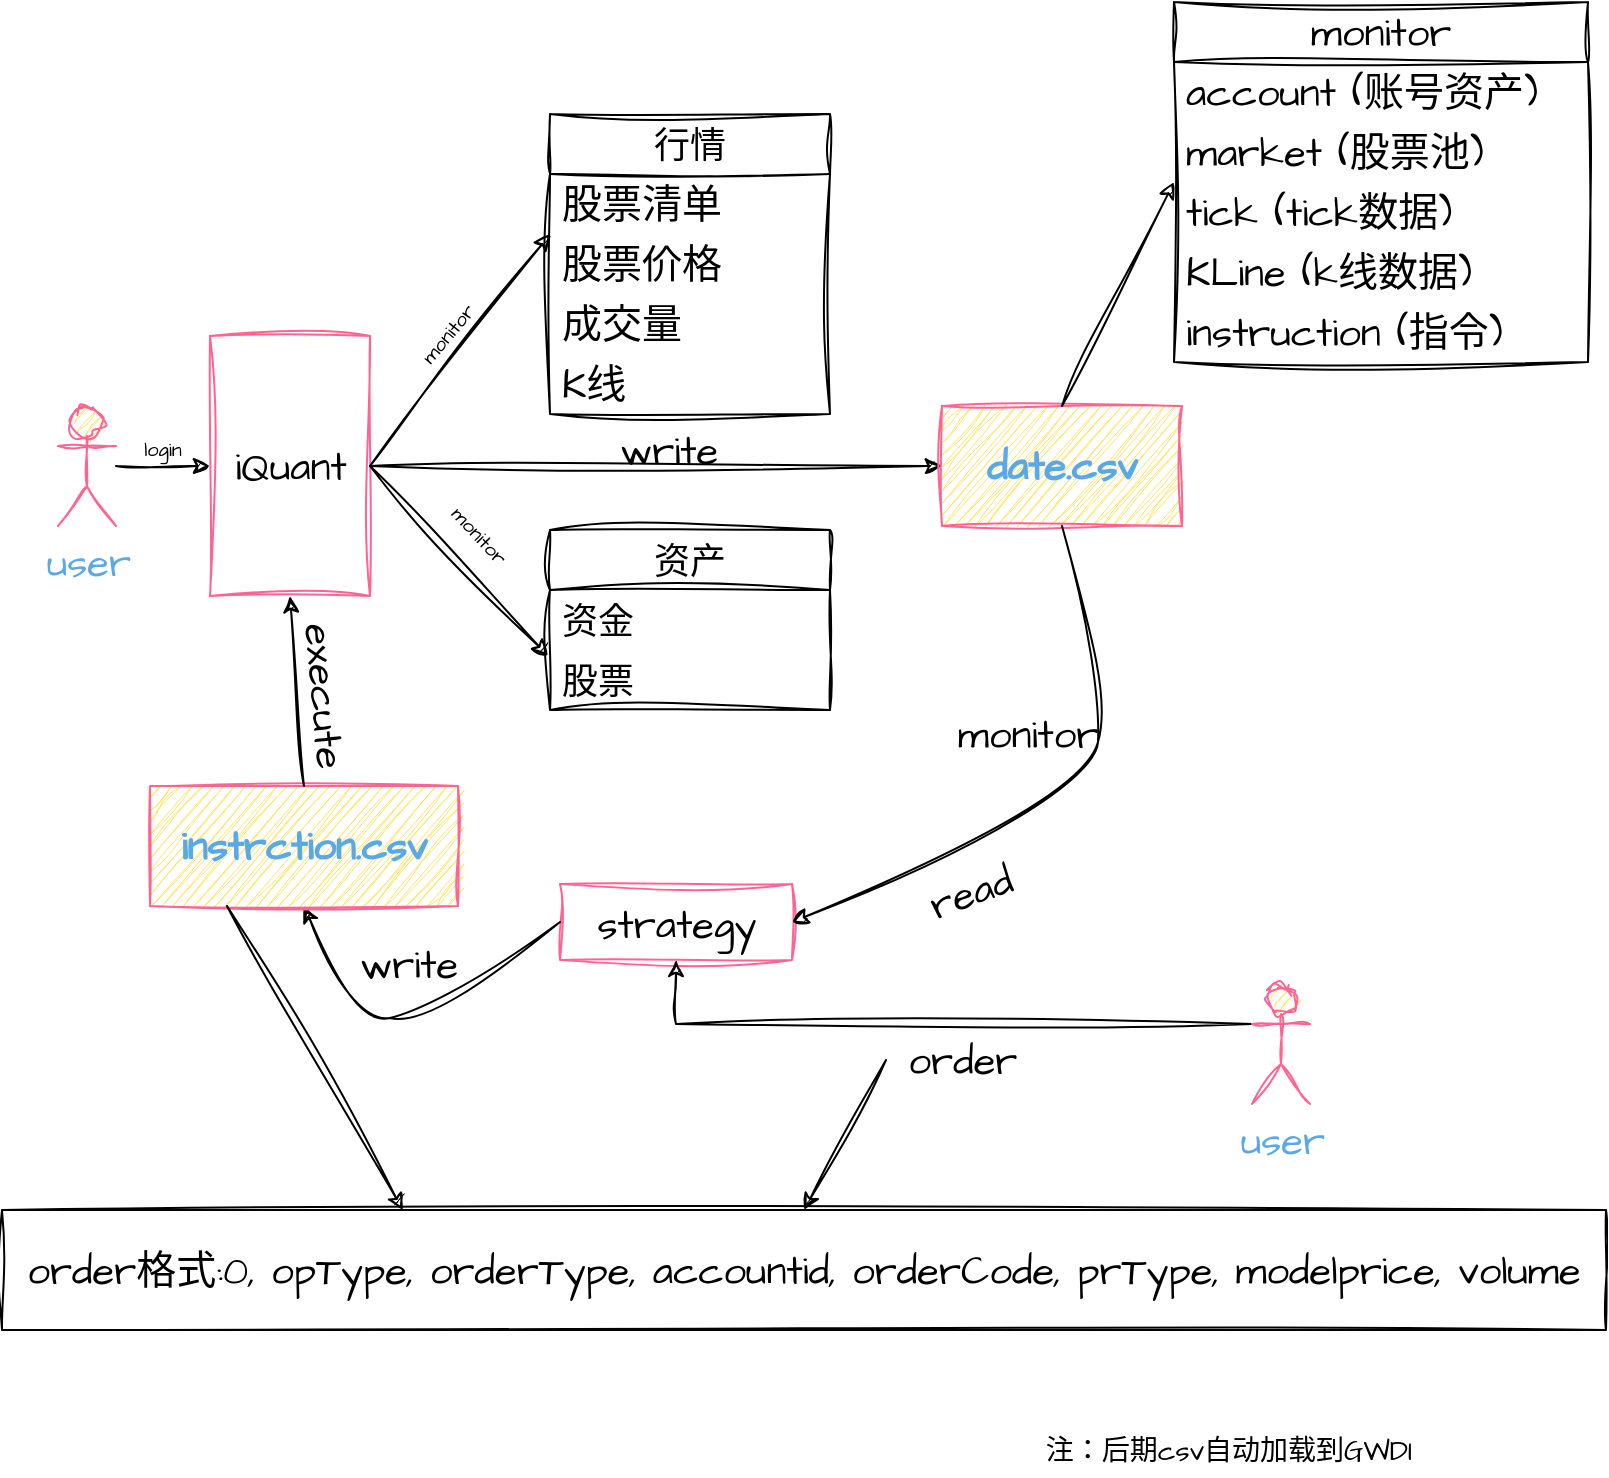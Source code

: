 <mxfile version="21.0.10" type="github">
  <diagram name="第 1 页" id="CLrfdcniHtGFA_o3bpvu">
    <mxGraphModel dx="1272" dy="765" grid="0" gridSize="10" guides="1" tooltips="1" connect="1" arrows="1" fold="1" page="1" pageScale="1" pageWidth="827" pageHeight="1169" math="0" shadow="0">
      <root>
        <mxCell id="0" />
        <mxCell id="1" parent="0" />
        <mxCell id="hLy8-3Ct1I8fsUvzVsxO-1" value="user" style="shape=umlActor;verticalLabelPosition=bottom;verticalAlign=top;html=1;outlineConnect=0;hachureGap=4;fontFamily=Architects Daughter;fontSource=https%3A%2F%2Ffonts.googleapis.com%2Fcss%3Ffamily%3DArchitects%2BDaughter;fontSize=20;labelBackgroundColor=none;fillColor=#FFE45E;strokeColor=#FF6392;fontColor=#5AA9E6;rounded=0;sketch=1;curveFitting=1;jiggle=2;" parent="1" vertex="1">
          <mxGeometry x="47" y="249" width="29" height="60" as="geometry" />
        </mxCell>
        <mxCell id="J5uwWKIG4JOLan59Y8at-34" value="" style="edgeStyle=orthogonalEdgeStyle;rounded=0;hachureGap=4;orthogonalLoop=1;jettySize=auto;html=1;fontFamily=Architects Daughter;fontSource=https%3A%2F%2Ffonts.googleapis.com%2Fcss%3Ffamily%3DArchitects%2BDaughter;fontSize=16;sketch=1;curveFitting=1;jiggle=2;" edge="1" parent="1" source="hLy8-3Ct1I8fsUvzVsxO-2" target="J5uwWKIG4JOLan59Y8at-33">
          <mxGeometry relative="1" as="geometry" />
        </mxCell>
        <mxCell id="hLy8-3Ct1I8fsUvzVsxO-2" value="" style="swimlane;startSize=0;hachureGap=4;fontFamily=Architects Daughter;fontSource=https%3A%2F%2Ffonts.googleapis.com%2Fcss%3Ffamily%3DArchitects%2BDaughter;fontSize=20;labelBackgroundColor=none;fillColor=#FFE45E;strokeColor=#FF6392;fontColor=#5AA9E6;rounded=0;sketch=1;curveFitting=1;jiggle=2;" parent="1" vertex="1">
          <mxGeometry x="123" y="214" width="80" height="130" as="geometry">
            <mxRectangle x="123" y="214" width="50" height="40" as="alternateBounds" />
          </mxGeometry>
        </mxCell>
        <mxCell id="J5uwWKIG4JOLan59Y8at-3" value="iQuant" style="text;html=1;align=center;verticalAlign=middle;resizable=0;points=[];autosize=1;strokeColor=none;fillColor=none;fontSize=20;fontFamily=Architects Daughter;rounded=0;sketch=1;curveFitting=1;jiggle=2;" vertex="1" parent="hLy8-3Ct1I8fsUvzVsxO-2">
          <mxGeometry x="3" y="47" width="74" height="36" as="geometry" />
        </mxCell>
        <mxCell id="J5uwWKIG4JOLan59Y8at-1" value="" style="endArrow=classic;html=1;rounded=0;hachureGap=4;fontFamily=Architects Daughter;fontSource=https%3A%2F%2Ffonts.googleapis.com%2Fcss%3Ffamily%3DArchitects%2BDaughter;fontSize=16;entryX=0;entryY=0.5;entryDx=0;entryDy=0;sketch=1;curveFitting=1;jiggle=2;" edge="1" parent="1" source="hLy8-3Ct1I8fsUvzVsxO-1" target="hLy8-3Ct1I8fsUvzVsxO-2">
          <mxGeometry width="50" height="50" relative="1" as="geometry">
            <mxPoint x="387" y="419" as="sourcePoint" />
            <mxPoint x="437" y="369" as="targetPoint" />
          </mxGeometry>
        </mxCell>
        <mxCell id="J5uwWKIG4JOLan59Y8at-2" value="&lt;font style=&quot;font-size: 10px;&quot;&gt;login&lt;/font&gt;" style="text;html=1;align=center;verticalAlign=middle;resizable=0;points=[];autosize=1;strokeColor=none;fillColor=none;fontSize=20;fontFamily=Architects Daughter;rounded=0;sketch=1;curveFitting=1;jiggle=2;" vertex="1" parent="1">
          <mxGeometry x="78" y="249" width="41" height="36" as="geometry" />
        </mxCell>
        <mxCell id="J5uwWKIG4JOLan59Y8at-7" value="" style="endArrow=classic;html=1;rounded=0;hachureGap=4;fontFamily=Architects Daughter;fontSource=https%3A%2F%2Ffonts.googleapis.com%2Fcss%3Ffamily%3DArchitects%2BDaughter;fontSize=16;exitX=1;exitY=0.5;exitDx=0;exitDy=0;entryX=0;entryY=0;entryDx=0;entryDy=0;entryPerimeter=0;sketch=1;curveFitting=1;jiggle=2;" edge="1" parent="1" source="hLy8-3Ct1I8fsUvzVsxO-2" target="J5uwWKIG4JOLan59Y8at-16">
          <mxGeometry width="50" height="50" relative="1" as="geometry">
            <mxPoint x="387" y="419" as="sourcePoint" />
            <mxPoint x="283" y="184" as="targetPoint" />
          </mxGeometry>
        </mxCell>
        <mxCell id="J5uwWKIG4JOLan59Y8at-9" value="" style="endArrow=classic;html=1;rounded=0;hachureGap=4;fontFamily=Architects Daughter;fontSource=https%3A%2F%2Ffonts.googleapis.com%2Fcss%3Ffamily%3DArchitects%2BDaughter;fontSize=16;entryX=-0.007;entryY=0.1;entryDx=0;entryDy=0;entryPerimeter=0;exitX=1;exitY=0.5;exitDx=0;exitDy=0;sketch=1;curveFitting=1;jiggle=2;" edge="1" parent="1" source="hLy8-3Ct1I8fsUvzVsxO-2" target="J5uwWKIG4JOLan59Y8at-20">
          <mxGeometry width="50" height="50" relative="1" as="geometry">
            <mxPoint x="205" y="278" as="sourcePoint" />
            <mxPoint x="283" y="374" as="targetPoint" />
          </mxGeometry>
        </mxCell>
        <mxCell id="J5uwWKIG4JOLan59Y8at-10" value="&lt;font style=&quot;font-size: 10px;&quot;&gt;monitor&lt;/font&gt;" style="text;html=1;align=center;verticalAlign=middle;resizable=0;points=[];autosize=1;strokeColor=none;fillColor=none;fontSize=20;fontFamily=Architects Daughter;rotation=-50;rounded=0;sketch=1;curveFitting=1;jiggle=2;" vertex="1" parent="1">
          <mxGeometry x="209" y="193" width="60" height="36" as="geometry" />
        </mxCell>
        <mxCell id="J5uwWKIG4JOLan59Y8at-11" value="&lt;font style=&quot;font-size: 10px;&quot;&gt;monitor&lt;/font&gt;" style="text;html=1;align=center;verticalAlign=middle;resizable=0;points=[];autosize=1;strokeColor=none;fillColor=none;fontSize=20;fontFamily=Architects Daughter;rotation=47;rounded=0;sketch=1;curveFitting=1;jiggle=2;" vertex="1" parent="1">
          <mxGeometry x="230" y="293" width="60" height="36" as="geometry" />
        </mxCell>
        <mxCell id="J5uwWKIG4JOLan59Y8at-18" value="&lt;font style=&quot;font-size: 18px;&quot;&gt;资产&lt;/font&gt;" style="swimlane;fontStyle=0;childLayout=stackLayout;horizontal=1;startSize=30;horizontalStack=0;resizeParent=1;resizeParentMax=0;resizeLast=0;collapsible=1;marginBottom=0;whiteSpace=wrap;html=1;hachureGap=4;fontFamily=Architects Daughter;fontSource=https%3A%2F%2Ffonts.googleapis.com%2Fcss%3Ffamily%3DArchitects%2BDaughter;fontSize=20;rounded=0;sketch=1;curveFitting=1;jiggle=2;" vertex="1" parent="1">
          <mxGeometry x="293" y="311" width="140" height="90" as="geometry">
            <mxRectangle x="293" y="311" width="71" height="36" as="alternateBounds" />
          </mxGeometry>
        </mxCell>
        <mxCell id="J5uwWKIG4JOLan59Y8at-19" value="&lt;font style=&quot;font-size: 18px;&quot;&gt;资金&lt;/font&gt;" style="text;strokeColor=none;fillColor=none;align=left;verticalAlign=middle;spacingLeft=4;spacingRight=4;overflow=hidden;points=[[0,0.5],[1,0.5]];portConstraint=eastwest;rotatable=0;whiteSpace=wrap;html=1;fontSize=20;fontFamily=Architects Daughter;rounded=0;sketch=1;curveFitting=1;jiggle=2;" vertex="1" parent="J5uwWKIG4JOLan59Y8at-18">
          <mxGeometry y="30" width="140" height="30" as="geometry" />
        </mxCell>
        <mxCell id="J5uwWKIG4JOLan59Y8at-20" value="&lt;font style=&quot;font-size: 18px;&quot;&gt;股票&lt;/font&gt;" style="text;strokeColor=none;fillColor=none;align=left;verticalAlign=middle;spacingLeft=4;spacingRight=4;overflow=hidden;points=[[0,0.5],[1,0.5]];portConstraint=eastwest;rotatable=0;whiteSpace=wrap;html=1;fontSize=20;fontFamily=Architects Daughter;rounded=0;sketch=1;curveFitting=1;jiggle=2;" vertex="1" parent="J5uwWKIG4JOLan59Y8at-18">
          <mxGeometry y="60" width="140" height="30" as="geometry" />
        </mxCell>
        <mxCell id="J5uwWKIG4JOLan59Y8at-14" value="&lt;font style=&quot;font-size: 18px;&quot;&gt;行情&lt;/font&gt;" style="swimlane;fontStyle=0;childLayout=stackLayout;horizontal=1;startSize=30;horizontalStack=0;resizeParent=1;resizeParentMax=0;resizeLast=0;collapsible=1;marginBottom=0;whiteSpace=wrap;html=1;hachureGap=4;fontFamily=Architects Daughter;fontSource=https%3A%2F%2Ffonts.googleapis.com%2Fcss%3Ffamily%3DArchitects%2BDaughter;fontSize=20;rounded=0;sketch=1;curveFitting=1;jiggle=2;" vertex="1" parent="1">
          <mxGeometry x="293" y="103" width="140" height="150" as="geometry">
            <mxRectangle x="293" y="103" width="71" height="36" as="alternateBounds" />
          </mxGeometry>
        </mxCell>
        <mxCell id="J5uwWKIG4JOLan59Y8at-15" value="股票清单" style="text;strokeColor=none;fillColor=none;align=left;verticalAlign=middle;spacingLeft=4;spacingRight=4;overflow=hidden;points=[[0,0.5],[1,0.5]];portConstraint=eastwest;rotatable=0;whiteSpace=wrap;html=1;fontSize=20;fontFamily=Architects Daughter;rounded=0;sketch=1;curveFitting=1;jiggle=2;" vertex="1" parent="J5uwWKIG4JOLan59Y8at-14">
          <mxGeometry y="30" width="140" height="30" as="geometry" />
        </mxCell>
        <mxCell id="J5uwWKIG4JOLan59Y8at-16" value="股票价格" style="text;strokeColor=none;fillColor=none;align=left;verticalAlign=middle;spacingLeft=4;spacingRight=4;overflow=hidden;points=[[0,0.5],[1,0.5]];portConstraint=eastwest;rotatable=0;whiteSpace=wrap;html=1;fontSize=20;fontFamily=Architects Daughter;rounded=0;sketch=1;curveFitting=1;jiggle=2;" vertex="1" parent="J5uwWKIG4JOLan59Y8at-14">
          <mxGeometry y="60" width="140" height="30" as="geometry" />
        </mxCell>
        <mxCell id="J5uwWKIG4JOLan59Y8at-17" value="成交量&lt;br&gt;" style="text;strokeColor=none;fillColor=none;align=left;verticalAlign=middle;spacingLeft=4;spacingRight=4;overflow=hidden;points=[[0,0.5],[1,0.5]];portConstraint=eastwest;rotatable=0;whiteSpace=wrap;html=1;fontSize=20;fontFamily=Architects Daughter;rounded=0;sketch=1;curveFitting=1;jiggle=2;" vertex="1" parent="J5uwWKIG4JOLan59Y8at-14">
          <mxGeometry y="90" width="140" height="30" as="geometry" />
        </mxCell>
        <mxCell id="J5uwWKIG4JOLan59Y8at-32" value="K线" style="text;strokeColor=none;fillColor=none;align=left;verticalAlign=middle;spacingLeft=4;spacingRight=4;overflow=hidden;points=[[0,0.5],[1,0.5]];portConstraint=eastwest;rotatable=0;whiteSpace=wrap;html=1;fontSize=20;fontFamily=Architects Daughter;rounded=0;sketch=1;curveFitting=1;jiggle=2;" vertex="1" parent="J5uwWKIG4JOLan59Y8at-14">
          <mxGeometry y="120" width="140" height="30" as="geometry" />
        </mxCell>
        <mxCell id="J5uwWKIG4JOLan59Y8at-33" value="date.csv" style="whiteSpace=wrap;html=1;fontSize=20;fontFamily=Architects Daughter;fillColor=#FFE45E;strokeColor=#FF6392;fontColor=#5AA9E6;fontStyle=1;startSize=0;hachureGap=4;fontSource=https%3A%2F%2Ffonts.googleapis.com%2Fcss%3Ffamily%3DArchitects%2BDaughter;labelBackgroundColor=none;rounded=0;sketch=1;curveFitting=1;jiggle=2;" vertex="1" parent="1">
          <mxGeometry x="489" y="249" width="120" height="60" as="geometry" />
        </mxCell>
        <mxCell id="J5uwWKIG4JOLan59Y8at-35" value="&lt;font style=&quot;font-size: 20px;&quot;&gt;write&lt;/font&gt;" style="text;html=1;align=center;verticalAlign=middle;resizable=0;points=[];autosize=1;strokeColor=none;fillColor=none;fontSize=20;fontFamily=Architects Daughter;rounded=0;sketch=1;curveFitting=1;jiggle=2;" vertex="1" parent="1">
          <mxGeometry x="318" y="253" width="67" height="36" as="geometry" />
        </mxCell>
        <mxCell id="J5uwWKIG4JOLan59Y8at-36" value="" style="swimlane;startSize=0;hachureGap=4;fontFamily=Architects Daughter;fontSource=https%3A%2F%2Ffonts.googleapis.com%2Fcss%3Ffamily%3DArchitects%2BDaughter;fontSize=20;labelBackgroundColor=none;fillColor=#FFE45E;strokeColor=#FF6392;fontColor=#5AA9E6;rounded=0;sketch=1;curveFitting=1;jiggle=2;" vertex="1" parent="1">
          <mxGeometry x="298" y="488" width="116" height="38" as="geometry">
            <mxRectangle x="123" y="214" width="50" height="40" as="alternateBounds" />
          </mxGeometry>
        </mxCell>
        <mxCell id="J5uwWKIG4JOLan59Y8at-37" value="strategy" style="text;html=1;align=center;verticalAlign=middle;resizable=0;points=[];autosize=1;strokeColor=none;fillColor=none;fontSize=20;fontFamily=Architects Daughter;container=1;rounded=0;sketch=1;curveFitting=1;jiggle=2;" vertex="1" parent="J5uwWKIG4JOLan59Y8at-36">
          <mxGeometry x="9" y="2" width="98" height="36" as="geometry" />
        </mxCell>
        <mxCell id="J5uwWKIG4JOLan59Y8at-41" value="" style="curved=1;endArrow=classic;html=1;rounded=0;hachureGap=4;fontFamily=Architects Daughter;fontSource=https%3A%2F%2Ffonts.googleapis.com%2Fcss%3Ffamily%3DArchitects%2BDaughter;fontSize=16;exitX=0.5;exitY=1;exitDx=0;exitDy=0;entryX=1;entryY=0.5;entryDx=0;entryDy=0;sketch=1;curveFitting=1;jiggle=2;" edge="1" parent="1" source="J5uwWKIG4JOLan59Y8at-33" target="J5uwWKIG4JOLan59Y8at-36">
          <mxGeometry width="50" height="50" relative="1" as="geometry">
            <mxPoint x="387" y="464" as="sourcePoint" />
            <mxPoint x="437" y="414" as="targetPoint" />
            <Array as="points">
              <mxPoint x="574" y="386" />
              <mxPoint x="560" y="448" />
            </Array>
          </mxGeometry>
        </mxCell>
        <mxCell id="J5uwWKIG4JOLan59Y8at-42" value="" style="curved=1;endArrow=classic;html=1;rounded=0;hachureGap=4;fontFamily=Architects Daughter;fontSource=https%3A%2F%2Ffonts.googleapis.com%2Fcss%3Ffamily%3DArchitects%2BDaughter;fontSize=16;exitX=0;exitY=0.5;exitDx=0;exitDy=0;entryX=0.5;entryY=1;entryDx=0;entryDy=0;sketch=1;curveFitting=1;jiggle=2;" edge="1" parent="1" source="J5uwWKIG4JOLan59Y8at-36" target="J5uwWKIG4JOLan59Y8at-45">
          <mxGeometry width="50" height="50" relative="1" as="geometry">
            <mxPoint x="153" y="512" as="sourcePoint" />
            <mxPoint x="179" y="501" as="targetPoint" />
            <Array as="points">
              <mxPoint x="231" y="555" />
              <mxPoint x="195" y="555" />
            </Array>
          </mxGeometry>
        </mxCell>
        <mxCell id="J5uwWKIG4JOLan59Y8at-43" value="read" style="text;html=1;align=center;verticalAlign=middle;resizable=0;points=[];autosize=1;strokeColor=none;fillColor=none;fontSize=20;fontFamily=Architects Daughter;rotation=-20;rounded=0;sketch=1;curveFitting=1;jiggle=2;" vertex="1" parent="1">
          <mxGeometry x="473" y="474" width="60" height="36" as="geometry" />
        </mxCell>
        <mxCell id="J5uwWKIG4JOLan59Y8at-44" value="write" style="text;html=1;align=center;verticalAlign=middle;resizable=0;points=[];autosize=1;strokeColor=none;fillColor=none;fontSize=20;fontFamily=Architects Daughter;rounded=0;sketch=1;curveFitting=1;jiggle=2;" vertex="1" parent="1">
          <mxGeometry x="188" y="510" width="67" height="36" as="geometry" />
        </mxCell>
        <mxCell id="J5uwWKIG4JOLan59Y8at-45" value="instrction.csv" style="whiteSpace=wrap;html=1;fontSize=20;fontFamily=Architects Daughter;fillColor=#FFE45E;strokeColor=#FF6392;fontColor=#5AA9E6;fontStyle=1;startSize=0;hachureGap=4;fontSource=https%3A%2F%2Ffonts.googleapis.com%2Fcss%3Ffamily%3DArchitects%2BDaughter;labelBackgroundColor=none;rounded=0;sketch=1;curveFitting=1;jiggle=2;" vertex="1" parent="1">
          <mxGeometry x="93" y="439" width="154" height="60" as="geometry" />
        </mxCell>
        <mxCell id="J5uwWKIG4JOLan59Y8at-46" value="" style="endArrow=classic;html=1;rounded=0;hachureGap=4;fontFamily=Architects Daughter;fontSource=https%3A%2F%2Ffonts.googleapis.com%2Fcss%3Ffamily%3DArchitects%2BDaughter;fontSize=16;exitX=0.5;exitY=0;exitDx=0;exitDy=0;entryX=0.5;entryY=1;entryDx=0;entryDy=0;sketch=1;curveFitting=1;jiggle=2;" edge="1" parent="1" source="J5uwWKIG4JOLan59Y8at-45" target="hLy8-3Ct1I8fsUvzVsxO-2">
          <mxGeometry width="50" height="50" relative="1" as="geometry">
            <mxPoint x="387" y="425" as="sourcePoint" />
            <mxPoint x="437" y="375" as="targetPoint" />
          </mxGeometry>
        </mxCell>
        <mxCell id="J5uwWKIG4JOLan59Y8at-47" value="execute" style="text;html=1;align=center;verticalAlign=middle;resizable=0;points=[];autosize=1;strokeColor=none;fillColor=none;fontSize=20;fontFamily=Architects Daughter;rotation=85;rounded=0;sketch=1;curveFitting=1;jiggle=2;" vertex="1" parent="1">
          <mxGeometry x="135" y="375" width="91" height="36" as="geometry" />
        </mxCell>
        <mxCell id="J5uwWKIG4JOLan59Y8at-53" value="&lt;font style=&quot;font-size: 14px;&quot;&gt;注：后期csv自动加载到GWDI&lt;/font&gt;" style="text;html=1;strokeColor=none;fillColor=none;align=center;verticalAlign=middle;whiteSpace=wrap;rounded=0;fontSize=20;fontFamily=Architects Daughter;sketch=1;curveFitting=1;jiggle=2;" vertex="1" parent="1">
          <mxGeometry x="444" y="754" width="377" height="30" as="geometry" />
        </mxCell>
        <mxCell id="J5uwWKIG4JOLan59Y8at-55" value="monitor" style="swimlane;fontStyle=0;childLayout=stackLayout;horizontal=1;startSize=30;horizontalStack=0;resizeParent=1;resizeParentMax=0;resizeLast=0;collapsible=1;marginBottom=0;whiteSpace=wrap;html=1;hachureGap=4;fontFamily=Architects Daughter;fontSource=https%3A%2F%2Ffonts.googleapis.com%2Fcss%3Ffamily%3DArchitects%2BDaughter;fontSize=20;rounded=0;sketch=1;curveFitting=1;jiggle=2;" vertex="1" parent="1">
          <mxGeometry x="605" y="47" width="207" height="180" as="geometry">
            <mxRectangle x="605" y="47" width="70" height="36" as="alternateBounds" />
          </mxGeometry>
        </mxCell>
        <mxCell id="J5uwWKIG4JOLan59Y8at-56" value="account (账号资产)" style="text;strokeColor=none;fillColor=none;align=left;verticalAlign=middle;spacingLeft=4;spacingRight=4;overflow=hidden;points=[[0,0.5],[1,0.5]];portConstraint=eastwest;rotatable=0;whiteSpace=wrap;html=1;fontSize=20;fontFamily=Architects Daughter;rounded=0;sketch=1;curveFitting=1;jiggle=2;" vertex="1" parent="J5uwWKIG4JOLan59Y8at-55">
          <mxGeometry y="30" width="207" height="30" as="geometry" />
        </mxCell>
        <mxCell id="J5uwWKIG4JOLan59Y8at-57" value="market (股票池)" style="text;strokeColor=none;fillColor=none;align=left;verticalAlign=middle;spacingLeft=4;spacingRight=4;overflow=hidden;points=[[0,0.5],[1,0.5]];portConstraint=eastwest;rotatable=0;whiteSpace=wrap;html=1;fontSize=20;fontFamily=Architects Daughter;rounded=0;sketch=1;curveFitting=1;jiggle=2;" vertex="1" parent="J5uwWKIG4JOLan59Y8at-55">
          <mxGeometry y="60" width="207" height="30" as="geometry" />
        </mxCell>
        <mxCell id="J5uwWKIG4JOLan59Y8at-58" value="tick (tick数据)" style="text;strokeColor=none;fillColor=none;align=left;verticalAlign=middle;spacingLeft=4;spacingRight=4;overflow=hidden;points=[[0,0.5],[1,0.5]];portConstraint=eastwest;rotatable=0;whiteSpace=wrap;html=1;fontSize=20;fontFamily=Architects Daughter;rounded=0;sketch=1;curveFitting=1;jiggle=2;" vertex="1" parent="J5uwWKIG4JOLan59Y8at-55">
          <mxGeometry y="90" width="207" height="30" as="geometry" />
        </mxCell>
        <mxCell id="J5uwWKIG4JOLan59Y8at-68" value="KLine (k线数据)" style="text;strokeColor=none;fillColor=none;align=left;verticalAlign=middle;spacingLeft=4;spacingRight=4;overflow=hidden;points=[[0,0.5],[1,0.5]];portConstraint=eastwest;rotatable=0;whiteSpace=wrap;html=1;fontSize=20;fontFamily=Architects Daughter;rounded=0;sketch=1;curveFitting=1;jiggle=2;" vertex="1" parent="J5uwWKIG4JOLan59Y8at-55">
          <mxGeometry y="120" width="207" height="30" as="geometry" />
        </mxCell>
        <mxCell id="J5uwWKIG4JOLan59Y8at-96" value="instruction (指令)" style="text;strokeColor=none;fillColor=none;align=left;verticalAlign=middle;spacingLeft=4;spacingRight=4;overflow=hidden;points=[[0,0.5],[1,0.5]];portConstraint=eastwest;rotatable=0;whiteSpace=wrap;html=1;fontSize=20;fontFamily=Architects Daughter;rounded=0;sketch=1;curveFitting=1;jiggle=2;" vertex="1" parent="J5uwWKIG4JOLan59Y8at-55">
          <mxGeometry y="150" width="207" height="30" as="geometry" />
        </mxCell>
        <mxCell id="J5uwWKIG4JOLan59Y8at-60" value="" style="endArrow=classic;html=1;rounded=0;hachureGap=4;fontFamily=Architects Daughter;fontSource=https%3A%2F%2Ffonts.googleapis.com%2Fcss%3Ffamily%3DArchitects%2BDaughter;fontSize=16;exitX=0.5;exitY=0;exitDx=0;exitDy=0;entryX=0;entryY=0.5;entryDx=0;entryDy=0;sketch=1;curveFitting=1;jiggle=2;" edge="1" parent="1" source="J5uwWKIG4JOLan59Y8at-33" target="J5uwWKIG4JOLan59Y8at-55">
          <mxGeometry width="50" height="50" relative="1" as="geometry">
            <mxPoint x="387" y="466" as="sourcePoint" />
            <mxPoint x="437" y="416" as="targetPoint" />
          </mxGeometry>
        </mxCell>
        <mxCell id="J5uwWKIG4JOLan59Y8at-69" value="monitor" style="text;html=1;strokeColor=none;fillColor=none;align=center;verticalAlign=middle;whiteSpace=wrap;rounded=0;fontSize=20;fontFamily=Architects Daughter;rotation=0;sketch=1;curveFitting=1;jiggle=2;" vertex="1" parent="1">
          <mxGeometry x="502" y="398" width="60" height="30" as="geometry" />
        </mxCell>
        <mxCell id="J5uwWKIG4JOLan59Y8at-76" style="edgeStyle=orthogonalEdgeStyle;rounded=0;orthogonalLoop=1;jettySize=auto;html=1;exitX=0;exitY=0.333;exitDx=0;exitDy=0;exitPerimeter=0;entryX=0.5;entryY=1;entryDx=0;entryDy=0;sketch=1;curveFitting=1;jiggle=2;" edge="1" parent="1" source="J5uwWKIG4JOLan59Y8at-71" target="J5uwWKIG4JOLan59Y8at-36">
          <mxGeometry relative="1" as="geometry" />
        </mxCell>
        <mxCell id="J5uwWKIG4JOLan59Y8at-71" value="user" style="shape=umlActor;verticalLabelPosition=bottom;verticalAlign=top;html=1;outlineConnect=0;hachureGap=4;fontFamily=Architects Daughter;fontSource=https%3A%2F%2Ffonts.googleapis.com%2Fcss%3Ffamily%3DArchitects%2BDaughter;fontSize=20;labelBackgroundColor=none;fillColor=#FFE45E;strokeColor=#FF6392;fontColor=#5AA9E6;rounded=0;sketch=1;curveFitting=1;jiggle=2;" vertex="1" parent="1">
          <mxGeometry x="644" y="538" width="29" height="60" as="geometry" />
        </mxCell>
        <mxCell id="J5uwWKIG4JOLan59Y8at-78" value="order" style="text;html=1;align=center;verticalAlign=middle;resizable=0;points=[];autosize=1;strokeColor=none;fillColor=none;fontSize=20;fontFamily=Architects Daughter;rotation=0;rounded=0;sketch=1;curveFitting=1;jiggle=2;" vertex="1" parent="1">
          <mxGeometry x="463" y="558" width="72" height="36" as="geometry" />
        </mxCell>
        <mxCell id="J5uwWKIG4JOLan59Y8at-80" value="order格式:0, opType, orderType, accountid, orderCode, prType, modelprice, volume" style="whiteSpace=wrap;html=1;hachureGap=4;fontFamily=Architects Daughter;fontSource=https%3A%2F%2Ffonts.googleapis.com%2Fcss%3Ffamily%3DArchitects%2BDaughter;fontSize=20;sketch=1;curveFitting=1;jiggle=2;" vertex="1" parent="1">
          <mxGeometry x="19" y="651" width="802" height="60" as="geometry" />
        </mxCell>
        <mxCell id="J5uwWKIG4JOLan59Y8at-83" value="" style="endArrow=classic;html=1;rounded=0;hachureGap=4;fontFamily=Architects Daughter;fontSource=https%3A%2F%2Ffonts.googleapis.com%2Fcss%3Ffamily%3DArchitects%2BDaughter;fontSize=16;entryX=0.5;entryY=0;entryDx=0;entryDy=0;exitX=-0.028;exitY=0.5;exitDx=0;exitDy=0;exitPerimeter=0;sketch=1;curveFitting=1;jiggle=2;" edge="1" parent="1" source="J5uwWKIG4JOLan59Y8at-78" target="J5uwWKIG4JOLan59Y8at-80">
          <mxGeometry width="50" height="50" relative="1" as="geometry">
            <mxPoint x="449" y="606" as="sourcePoint" />
            <mxPoint x="437" y="404" as="targetPoint" />
          </mxGeometry>
        </mxCell>
        <mxCell id="J5uwWKIG4JOLan59Y8at-84" value="" style="endArrow=classic;html=1;rounded=0;hachureGap=4;fontFamily=Architects Daughter;fontSource=https%3A%2F%2Ffonts.googleapis.com%2Fcss%3Ffamily%3DArchitects%2BDaughter;fontSize=16;entryX=0.25;entryY=0;entryDx=0;entryDy=0;exitX=0.25;exitY=1;exitDx=0;exitDy=0;sketch=1;curveFitting=1;jiggle=2;" edge="1" parent="1" source="J5uwWKIG4JOLan59Y8at-45" target="J5uwWKIG4JOLan59Y8at-80">
          <mxGeometry width="50" height="50" relative="1" as="geometry">
            <mxPoint x="213" y="555" as="sourcePoint" />
            <mxPoint x="437" y="462" as="targetPoint" />
          </mxGeometry>
        </mxCell>
      </root>
    </mxGraphModel>
  </diagram>
</mxfile>
